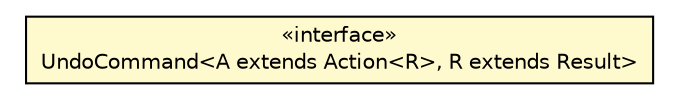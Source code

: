 #!/usr/local/bin/dot
#
# Class diagram 
# Generated by UMLGraph version R5_6-24-gf6e263 (http://www.umlgraph.org/)
#

digraph G {
	edge [fontname="Helvetica",fontsize=10,labelfontname="Helvetica",labelfontsize=10];
	node [fontname="Helvetica",fontsize=10,shape=plaintext];
	nodesep=0.25;
	ranksep=0.5;
	rankdir=LR;
	// com.gwtplatform.dispatch.client.actionhandler.UndoCommand<A extends com.gwtplatform.dispatch.shared.Action<R>, R extends com.gwtplatform.dispatch.shared.Result>
	c388683 [label=<<table title="com.gwtplatform.dispatch.client.actionhandler.UndoCommand" border="0" cellborder="1" cellspacing="0" cellpadding="2" port="p" bgcolor="lemonChiffon" href="./UndoCommand.html">
		<tr><td><table border="0" cellspacing="0" cellpadding="1">
<tr><td align="center" balign="center"> &#171;interface&#187; </td></tr>
<tr><td align="center" balign="center"> UndoCommand&lt;A extends Action&lt;R&gt;, R extends Result&gt; </td></tr>
		</table></td></tr>
		</table>>, URL="./UndoCommand.html", fontname="Helvetica", fontcolor="black", fontsize=10.0];
}

